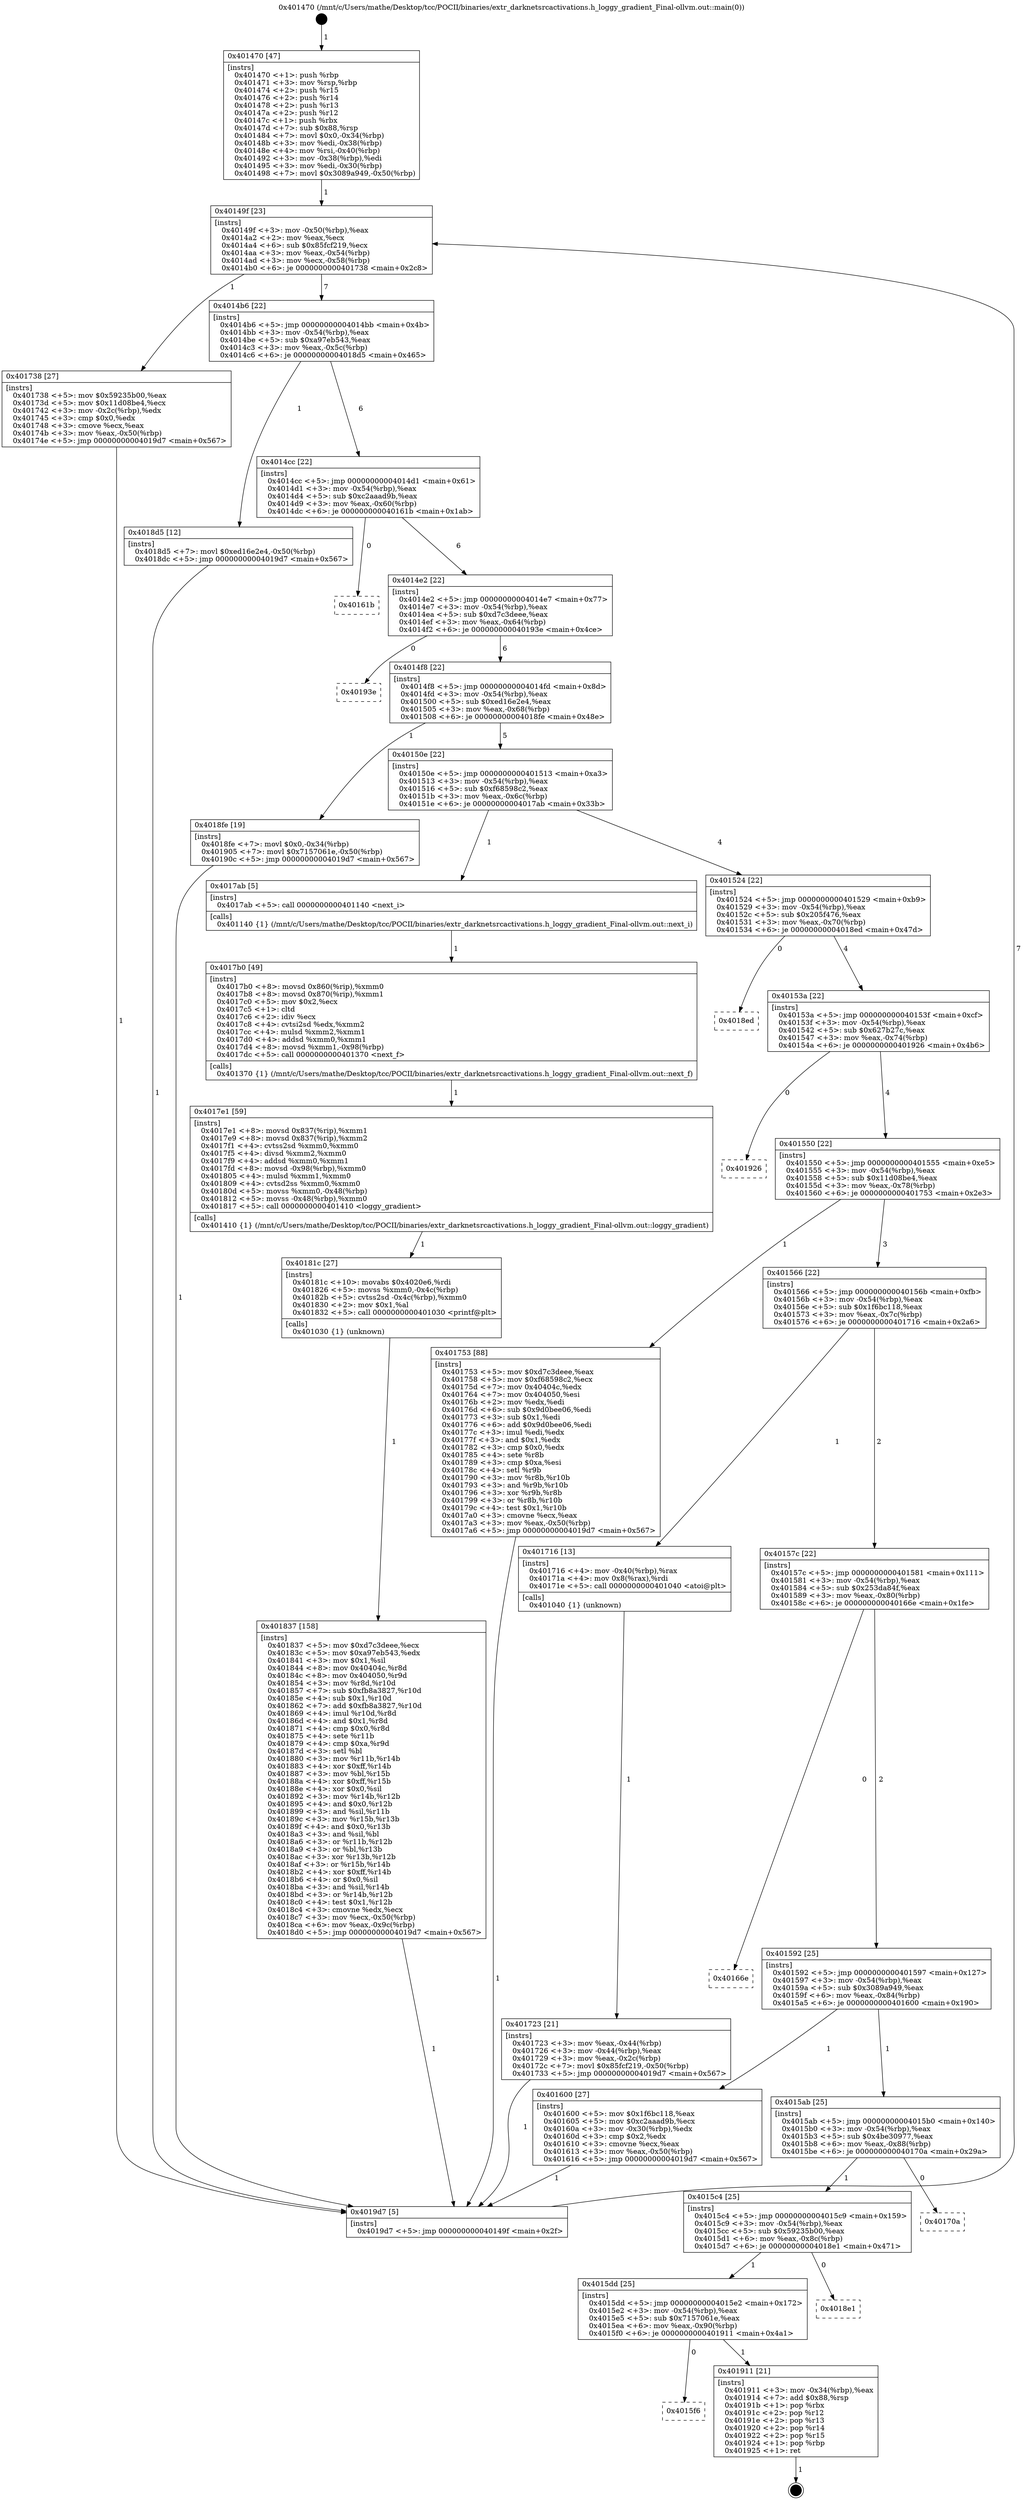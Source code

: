 digraph "0x401470" {
  label = "0x401470 (/mnt/c/Users/mathe/Desktop/tcc/POCII/binaries/extr_darknetsrcactivations.h_loggy_gradient_Final-ollvm.out::main(0))"
  labelloc = "t"
  node[shape=record]

  Entry [label="",width=0.3,height=0.3,shape=circle,fillcolor=black,style=filled]
  "0x40149f" [label="{
     0x40149f [23]\l
     | [instrs]\l
     &nbsp;&nbsp;0x40149f \<+3\>: mov -0x50(%rbp),%eax\l
     &nbsp;&nbsp;0x4014a2 \<+2\>: mov %eax,%ecx\l
     &nbsp;&nbsp;0x4014a4 \<+6\>: sub $0x85fcf219,%ecx\l
     &nbsp;&nbsp;0x4014aa \<+3\>: mov %eax,-0x54(%rbp)\l
     &nbsp;&nbsp;0x4014ad \<+3\>: mov %ecx,-0x58(%rbp)\l
     &nbsp;&nbsp;0x4014b0 \<+6\>: je 0000000000401738 \<main+0x2c8\>\l
  }"]
  "0x401738" [label="{
     0x401738 [27]\l
     | [instrs]\l
     &nbsp;&nbsp;0x401738 \<+5\>: mov $0x59235b00,%eax\l
     &nbsp;&nbsp;0x40173d \<+5\>: mov $0x11d08be4,%ecx\l
     &nbsp;&nbsp;0x401742 \<+3\>: mov -0x2c(%rbp),%edx\l
     &nbsp;&nbsp;0x401745 \<+3\>: cmp $0x0,%edx\l
     &nbsp;&nbsp;0x401748 \<+3\>: cmove %ecx,%eax\l
     &nbsp;&nbsp;0x40174b \<+3\>: mov %eax,-0x50(%rbp)\l
     &nbsp;&nbsp;0x40174e \<+5\>: jmp 00000000004019d7 \<main+0x567\>\l
  }"]
  "0x4014b6" [label="{
     0x4014b6 [22]\l
     | [instrs]\l
     &nbsp;&nbsp;0x4014b6 \<+5\>: jmp 00000000004014bb \<main+0x4b\>\l
     &nbsp;&nbsp;0x4014bb \<+3\>: mov -0x54(%rbp),%eax\l
     &nbsp;&nbsp;0x4014be \<+5\>: sub $0xa97eb543,%eax\l
     &nbsp;&nbsp;0x4014c3 \<+3\>: mov %eax,-0x5c(%rbp)\l
     &nbsp;&nbsp;0x4014c6 \<+6\>: je 00000000004018d5 \<main+0x465\>\l
  }"]
  Exit [label="",width=0.3,height=0.3,shape=circle,fillcolor=black,style=filled,peripheries=2]
  "0x4018d5" [label="{
     0x4018d5 [12]\l
     | [instrs]\l
     &nbsp;&nbsp;0x4018d5 \<+7\>: movl $0xed16e2e4,-0x50(%rbp)\l
     &nbsp;&nbsp;0x4018dc \<+5\>: jmp 00000000004019d7 \<main+0x567\>\l
  }"]
  "0x4014cc" [label="{
     0x4014cc [22]\l
     | [instrs]\l
     &nbsp;&nbsp;0x4014cc \<+5\>: jmp 00000000004014d1 \<main+0x61\>\l
     &nbsp;&nbsp;0x4014d1 \<+3\>: mov -0x54(%rbp),%eax\l
     &nbsp;&nbsp;0x4014d4 \<+5\>: sub $0xc2aaad9b,%eax\l
     &nbsp;&nbsp;0x4014d9 \<+3\>: mov %eax,-0x60(%rbp)\l
     &nbsp;&nbsp;0x4014dc \<+6\>: je 000000000040161b \<main+0x1ab\>\l
  }"]
  "0x4015f6" [label="{
     0x4015f6\l
  }", style=dashed]
  "0x40161b" [label="{
     0x40161b\l
  }", style=dashed]
  "0x4014e2" [label="{
     0x4014e2 [22]\l
     | [instrs]\l
     &nbsp;&nbsp;0x4014e2 \<+5\>: jmp 00000000004014e7 \<main+0x77\>\l
     &nbsp;&nbsp;0x4014e7 \<+3\>: mov -0x54(%rbp),%eax\l
     &nbsp;&nbsp;0x4014ea \<+5\>: sub $0xd7c3deee,%eax\l
     &nbsp;&nbsp;0x4014ef \<+3\>: mov %eax,-0x64(%rbp)\l
     &nbsp;&nbsp;0x4014f2 \<+6\>: je 000000000040193e \<main+0x4ce\>\l
  }"]
  "0x401911" [label="{
     0x401911 [21]\l
     | [instrs]\l
     &nbsp;&nbsp;0x401911 \<+3\>: mov -0x34(%rbp),%eax\l
     &nbsp;&nbsp;0x401914 \<+7\>: add $0x88,%rsp\l
     &nbsp;&nbsp;0x40191b \<+1\>: pop %rbx\l
     &nbsp;&nbsp;0x40191c \<+2\>: pop %r12\l
     &nbsp;&nbsp;0x40191e \<+2\>: pop %r13\l
     &nbsp;&nbsp;0x401920 \<+2\>: pop %r14\l
     &nbsp;&nbsp;0x401922 \<+2\>: pop %r15\l
     &nbsp;&nbsp;0x401924 \<+1\>: pop %rbp\l
     &nbsp;&nbsp;0x401925 \<+1\>: ret\l
  }"]
  "0x40193e" [label="{
     0x40193e\l
  }", style=dashed]
  "0x4014f8" [label="{
     0x4014f8 [22]\l
     | [instrs]\l
     &nbsp;&nbsp;0x4014f8 \<+5\>: jmp 00000000004014fd \<main+0x8d\>\l
     &nbsp;&nbsp;0x4014fd \<+3\>: mov -0x54(%rbp),%eax\l
     &nbsp;&nbsp;0x401500 \<+5\>: sub $0xed16e2e4,%eax\l
     &nbsp;&nbsp;0x401505 \<+3\>: mov %eax,-0x68(%rbp)\l
     &nbsp;&nbsp;0x401508 \<+6\>: je 00000000004018fe \<main+0x48e\>\l
  }"]
  "0x4015dd" [label="{
     0x4015dd [25]\l
     | [instrs]\l
     &nbsp;&nbsp;0x4015dd \<+5\>: jmp 00000000004015e2 \<main+0x172\>\l
     &nbsp;&nbsp;0x4015e2 \<+3\>: mov -0x54(%rbp),%eax\l
     &nbsp;&nbsp;0x4015e5 \<+5\>: sub $0x7157061e,%eax\l
     &nbsp;&nbsp;0x4015ea \<+6\>: mov %eax,-0x90(%rbp)\l
     &nbsp;&nbsp;0x4015f0 \<+6\>: je 0000000000401911 \<main+0x4a1\>\l
  }"]
  "0x4018fe" [label="{
     0x4018fe [19]\l
     | [instrs]\l
     &nbsp;&nbsp;0x4018fe \<+7\>: movl $0x0,-0x34(%rbp)\l
     &nbsp;&nbsp;0x401905 \<+7\>: movl $0x7157061e,-0x50(%rbp)\l
     &nbsp;&nbsp;0x40190c \<+5\>: jmp 00000000004019d7 \<main+0x567\>\l
  }"]
  "0x40150e" [label="{
     0x40150e [22]\l
     | [instrs]\l
     &nbsp;&nbsp;0x40150e \<+5\>: jmp 0000000000401513 \<main+0xa3\>\l
     &nbsp;&nbsp;0x401513 \<+3\>: mov -0x54(%rbp),%eax\l
     &nbsp;&nbsp;0x401516 \<+5\>: sub $0xf68598c2,%eax\l
     &nbsp;&nbsp;0x40151b \<+3\>: mov %eax,-0x6c(%rbp)\l
     &nbsp;&nbsp;0x40151e \<+6\>: je 00000000004017ab \<main+0x33b\>\l
  }"]
  "0x4018e1" [label="{
     0x4018e1\l
  }", style=dashed]
  "0x4017ab" [label="{
     0x4017ab [5]\l
     | [instrs]\l
     &nbsp;&nbsp;0x4017ab \<+5\>: call 0000000000401140 \<next_i\>\l
     | [calls]\l
     &nbsp;&nbsp;0x401140 \{1\} (/mnt/c/Users/mathe/Desktop/tcc/POCII/binaries/extr_darknetsrcactivations.h_loggy_gradient_Final-ollvm.out::next_i)\l
  }"]
  "0x401524" [label="{
     0x401524 [22]\l
     | [instrs]\l
     &nbsp;&nbsp;0x401524 \<+5\>: jmp 0000000000401529 \<main+0xb9\>\l
     &nbsp;&nbsp;0x401529 \<+3\>: mov -0x54(%rbp),%eax\l
     &nbsp;&nbsp;0x40152c \<+5\>: sub $0x205f476,%eax\l
     &nbsp;&nbsp;0x401531 \<+3\>: mov %eax,-0x70(%rbp)\l
     &nbsp;&nbsp;0x401534 \<+6\>: je 00000000004018ed \<main+0x47d\>\l
  }"]
  "0x4015c4" [label="{
     0x4015c4 [25]\l
     | [instrs]\l
     &nbsp;&nbsp;0x4015c4 \<+5\>: jmp 00000000004015c9 \<main+0x159\>\l
     &nbsp;&nbsp;0x4015c9 \<+3\>: mov -0x54(%rbp),%eax\l
     &nbsp;&nbsp;0x4015cc \<+5\>: sub $0x59235b00,%eax\l
     &nbsp;&nbsp;0x4015d1 \<+6\>: mov %eax,-0x8c(%rbp)\l
     &nbsp;&nbsp;0x4015d7 \<+6\>: je 00000000004018e1 \<main+0x471\>\l
  }"]
  "0x4018ed" [label="{
     0x4018ed\l
  }", style=dashed]
  "0x40153a" [label="{
     0x40153a [22]\l
     | [instrs]\l
     &nbsp;&nbsp;0x40153a \<+5\>: jmp 000000000040153f \<main+0xcf\>\l
     &nbsp;&nbsp;0x40153f \<+3\>: mov -0x54(%rbp),%eax\l
     &nbsp;&nbsp;0x401542 \<+5\>: sub $0x627b27c,%eax\l
     &nbsp;&nbsp;0x401547 \<+3\>: mov %eax,-0x74(%rbp)\l
     &nbsp;&nbsp;0x40154a \<+6\>: je 0000000000401926 \<main+0x4b6\>\l
  }"]
  "0x40170a" [label="{
     0x40170a\l
  }", style=dashed]
  "0x401926" [label="{
     0x401926\l
  }", style=dashed]
  "0x401550" [label="{
     0x401550 [22]\l
     | [instrs]\l
     &nbsp;&nbsp;0x401550 \<+5\>: jmp 0000000000401555 \<main+0xe5\>\l
     &nbsp;&nbsp;0x401555 \<+3\>: mov -0x54(%rbp),%eax\l
     &nbsp;&nbsp;0x401558 \<+5\>: sub $0x11d08be4,%eax\l
     &nbsp;&nbsp;0x40155d \<+3\>: mov %eax,-0x78(%rbp)\l
     &nbsp;&nbsp;0x401560 \<+6\>: je 0000000000401753 \<main+0x2e3\>\l
  }"]
  "0x401837" [label="{
     0x401837 [158]\l
     | [instrs]\l
     &nbsp;&nbsp;0x401837 \<+5\>: mov $0xd7c3deee,%ecx\l
     &nbsp;&nbsp;0x40183c \<+5\>: mov $0xa97eb543,%edx\l
     &nbsp;&nbsp;0x401841 \<+3\>: mov $0x1,%sil\l
     &nbsp;&nbsp;0x401844 \<+8\>: mov 0x40404c,%r8d\l
     &nbsp;&nbsp;0x40184c \<+8\>: mov 0x404050,%r9d\l
     &nbsp;&nbsp;0x401854 \<+3\>: mov %r8d,%r10d\l
     &nbsp;&nbsp;0x401857 \<+7\>: sub $0xfb8a3827,%r10d\l
     &nbsp;&nbsp;0x40185e \<+4\>: sub $0x1,%r10d\l
     &nbsp;&nbsp;0x401862 \<+7\>: add $0xfb8a3827,%r10d\l
     &nbsp;&nbsp;0x401869 \<+4\>: imul %r10d,%r8d\l
     &nbsp;&nbsp;0x40186d \<+4\>: and $0x1,%r8d\l
     &nbsp;&nbsp;0x401871 \<+4\>: cmp $0x0,%r8d\l
     &nbsp;&nbsp;0x401875 \<+4\>: sete %r11b\l
     &nbsp;&nbsp;0x401879 \<+4\>: cmp $0xa,%r9d\l
     &nbsp;&nbsp;0x40187d \<+3\>: setl %bl\l
     &nbsp;&nbsp;0x401880 \<+3\>: mov %r11b,%r14b\l
     &nbsp;&nbsp;0x401883 \<+4\>: xor $0xff,%r14b\l
     &nbsp;&nbsp;0x401887 \<+3\>: mov %bl,%r15b\l
     &nbsp;&nbsp;0x40188a \<+4\>: xor $0xff,%r15b\l
     &nbsp;&nbsp;0x40188e \<+4\>: xor $0x0,%sil\l
     &nbsp;&nbsp;0x401892 \<+3\>: mov %r14b,%r12b\l
     &nbsp;&nbsp;0x401895 \<+4\>: and $0x0,%r12b\l
     &nbsp;&nbsp;0x401899 \<+3\>: and %sil,%r11b\l
     &nbsp;&nbsp;0x40189c \<+3\>: mov %r15b,%r13b\l
     &nbsp;&nbsp;0x40189f \<+4\>: and $0x0,%r13b\l
     &nbsp;&nbsp;0x4018a3 \<+3\>: and %sil,%bl\l
     &nbsp;&nbsp;0x4018a6 \<+3\>: or %r11b,%r12b\l
     &nbsp;&nbsp;0x4018a9 \<+3\>: or %bl,%r13b\l
     &nbsp;&nbsp;0x4018ac \<+3\>: xor %r13b,%r12b\l
     &nbsp;&nbsp;0x4018af \<+3\>: or %r15b,%r14b\l
     &nbsp;&nbsp;0x4018b2 \<+4\>: xor $0xff,%r14b\l
     &nbsp;&nbsp;0x4018b6 \<+4\>: or $0x0,%sil\l
     &nbsp;&nbsp;0x4018ba \<+3\>: and %sil,%r14b\l
     &nbsp;&nbsp;0x4018bd \<+3\>: or %r14b,%r12b\l
     &nbsp;&nbsp;0x4018c0 \<+4\>: test $0x1,%r12b\l
     &nbsp;&nbsp;0x4018c4 \<+3\>: cmovne %edx,%ecx\l
     &nbsp;&nbsp;0x4018c7 \<+3\>: mov %ecx,-0x50(%rbp)\l
     &nbsp;&nbsp;0x4018ca \<+6\>: mov %eax,-0x9c(%rbp)\l
     &nbsp;&nbsp;0x4018d0 \<+5\>: jmp 00000000004019d7 \<main+0x567\>\l
  }"]
  "0x401753" [label="{
     0x401753 [88]\l
     | [instrs]\l
     &nbsp;&nbsp;0x401753 \<+5\>: mov $0xd7c3deee,%eax\l
     &nbsp;&nbsp;0x401758 \<+5\>: mov $0xf68598c2,%ecx\l
     &nbsp;&nbsp;0x40175d \<+7\>: mov 0x40404c,%edx\l
     &nbsp;&nbsp;0x401764 \<+7\>: mov 0x404050,%esi\l
     &nbsp;&nbsp;0x40176b \<+2\>: mov %edx,%edi\l
     &nbsp;&nbsp;0x40176d \<+6\>: sub $0x9d0bee06,%edi\l
     &nbsp;&nbsp;0x401773 \<+3\>: sub $0x1,%edi\l
     &nbsp;&nbsp;0x401776 \<+6\>: add $0x9d0bee06,%edi\l
     &nbsp;&nbsp;0x40177c \<+3\>: imul %edi,%edx\l
     &nbsp;&nbsp;0x40177f \<+3\>: and $0x1,%edx\l
     &nbsp;&nbsp;0x401782 \<+3\>: cmp $0x0,%edx\l
     &nbsp;&nbsp;0x401785 \<+4\>: sete %r8b\l
     &nbsp;&nbsp;0x401789 \<+3\>: cmp $0xa,%esi\l
     &nbsp;&nbsp;0x40178c \<+4\>: setl %r9b\l
     &nbsp;&nbsp;0x401790 \<+3\>: mov %r8b,%r10b\l
     &nbsp;&nbsp;0x401793 \<+3\>: and %r9b,%r10b\l
     &nbsp;&nbsp;0x401796 \<+3\>: xor %r9b,%r8b\l
     &nbsp;&nbsp;0x401799 \<+3\>: or %r8b,%r10b\l
     &nbsp;&nbsp;0x40179c \<+4\>: test $0x1,%r10b\l
     &nbsp;&nbsp;0x4017a0 \<+3\>: cmovne %ecx,%eax\l
     &nbsp;&nbsp;0x4017a3 \<+3\>: mov %eax,-0x50(%rbp)\l
     &nbsp;&nbsp;0x4017a6 \<+5\>: jmp 00000000004019d7 \<main+0x567\>\l
  }"]
  "0x401566" [label="{
     0x401566 [22]\l
     | [instrs]\l
     &nbsp;&nbsp;0x401566 \<+5\>: jmp 000000000040156b \<main+0xfb\>\l
     &nbsp;&nbsp;0x40156b \<+3\>: mov -0x54(%rbp),%eax\l
     &nbsp;&nbsp;0x40156e \<+5\>: sub $0x1f6bc118,%eax\l
     &nbsp;&nbsp;0x401573 \<+3\>: mov %eax,-0x7c(%rbp)\l
     &nbsp;&nbsp;0x401576 \<+6\>: je 0000000000401716 \<main+0x2a6\>\l
  }"]
  "0x40181c" [label="{
     0x40181c [27]\l
     | [instrs]\l
     &nbsp;&nbsp;0x40181c \<+10\>: movabs $0x4020e6,%rdi\l
     &nbsp;&nbsp;0x401826 \<+5\>: movss %xmm0,-0x4c(%rbp)\l
     &nbsp;&nbsp;0x40182b \<+5\>: cvtss2sd -0x4c(%rbp),%xmm0\l
     &nbsp;&nbsp;0x401830 \<+2\>: mov $0x1,%al\l
     &nbsp;&nbsp;0x401832 \<+5\>: call 0000000000401030 \<printf@plt\>\l
     | [calls]\l
     &nbsp;&nbsp;0x401030 \{1\} (unknown)\l
  }"]
  "0x401716" [label="{
     0x401716 [13]\l
     | [instrs]\l
     &nbsp;&nbsp;0x401716 \<+4\>: mov -0x40(%rbp),%rax\l
     &nbsp;&nbsp;0x40171a \<+4\>: mov 0x8(%rax),%rdi\l
     &nbsp;&nbsp;0x40171e \<+5\>: call 0000000000401040 \<atoi@plt\>\l
     | [calls]\l
     &nbsp;&nbsp;0x401040 \{1\} (unknown)\l
  }"]
  "0x40157c" [label="{
     0x40157c [22]\l
     | [instrs]\l
     &nbsp;&nbsp;0x40157c \<+5\>: jmp 0000000000401581 \<main+0x111\>\l
     &nbsp;&nbsp;0x401581 \<+3\>: mov -0x54(%rbp),%eax\l
     &nbsp;&nbsp;0x401584 \<+5\>: sub $0x253da84f,%eax\l
     &nbsp;&nbsp;0x401589 \<+3\>: mov %eax,-0x80(%rbp)\l
     &nbsp;&nbsp;0x40158c \<+6\>: je 000000000040166e \<main+0x1fe\>\l
  }"]
  "0x4017e1" [label="{
     0x4017e1 [59]\l
     | [instrs]\l
     &nbsp;&nbsp;0x4017e1 \<+8\>: movsd 0x837(%rip),%xmm1\l
     &nbsp;&nbsp;0x4017e9 \<+8\>: movsd 0x837(%rip),%xmm2\l
     &nbsp;&nbsp;0x4017f1 \<+4\>: cvtss2sd %xmm0,%xmm0\l
     &nbsp;&nbsp;0x4017f5 \<+4\>: divsd %xmm2,%xmm0\l
     &nbsp;&nbsp;0x4017f9 \<+4\>: addsd %xmm0,%xmm1\l
     &nbsp;&nbsp;0x4017fd \<+8\>: movsd -0x98(%rbp),%xmm0\l
     &nbsp;&nbsp;0x401805 \<+4\>: mulsd %xmm1,%xmm0\l
     &nbsp;&nbsp;0x401809 \<+4\>: cvtsd2ss %xmm0,%xmm0\l
     &nbsp;&nbsp;0x40180d \<+5\>: movss %xmm0,-0x48(%rbp)\l
     &nbsp;&nbsp;0x401812 \<+5\>: movss -0x48(%rbp),%xmm0\l
     &nbsp;&nbsp;0x401817 \<+5\>: call 0000000000401410 \<loggy_gradient\>\l
     | [calls]\l
     &nbsp;&nbsp;0x401410 \{1\} (/mnt/c/Users/mathe/Desktop/tcc/POCII/binaries/extr_darknetsrcactivations.h_loggy_gradient_Final-ollvm.out::loggy_gradient)\l
  }"]
  "0x40166e" [label="{
     0x40166e\l
  }", style=dashed]
  "0x401592" [label="{
     0x401592 [25]\l
     | [instrs]\l
     &nbsp;&nbsp;0x401592 \<+5\>: jmp 0000000000401597 \<main+0x127\>\l
     &nbsp;&nbsp;0x401597 \<+3\>: mov -0x54(%rbp),%eax\l
     &nbsp;&nbsp;0x40159a \<+5\>: sub $0x3089a949,%eax\l
     &nbsp;&nbsp;0x40159f \<+6\>: mov %eax,-0x84(%rbp)\l
     &nbsp;&nbsp;0x4015a5 \<+6\>: je 0000000000401600 \<main+0x190\>\l
  }"]
  "0x4017b0" [label="{
     0x4017b0 [49]\l
     | [instrs]\l
     &nbsp;&nbsp;0x4017b0 \<+8\>: movsd 0x860(%rip),%xmm0\l
     &nbsp;&nbsp;0x4017b8 \<+8\>: movsd 0x870(%rip),%xmm1\l
     &nbsp;&nbsp;0x4017c0 \<+5\>: mov $0x2,%ecx\l
     &nbsp;&nbsp;0x4017c5 \<+1\>: cltd\l
     &nbsp;&nbsp;0x4017c6 \<+2\>: idiv %ecx\l
     &nbsp;&nbsp;0x4017c8 \<+4\>: cvtsi2sd %edx,%xmm2\l
     &nbsp;&nbsp;0x4017cc \<+4\>: mulsd %xmm2,%xmm1\l
     &nbsp;&nbsp;0x4017d0 \<+4\>: addsd %xmm0,%xmm1\l
     &nbsp;&nbsp;0x4017d4 \<+8\>: movsd %xmm1,-0x98(%rbp)\l
     &nbsp;&nbsp;0x4017dc \<+5\>: call 0000000000401370 \<next_f\>\l
     | [calls]\l
     &nbsp;&nbsp;0x401370 \{1\} (/mnt/c/Users/mathe/Desktop/tcc/POCII/binaries/extr_darknetsrcactivations.h_loggy_gradient_Final-ollvm.out::next_f)\l
  }"]
  "0x401600" [label="{
     0x401600 [27]\l
     | [instrs]\l
     &nbsp;&nbsp;0x401600 \<+5\>: mov $0x1f6bc118,%eax\l
     &nbsp;&nbsp;0x401605 \<+5\>: mov $0xc2aaad9b,%ecx\l
     &nbsp;&nbsp;0x40160a \<+3\>: mov -0x30(%rbp),%edx\l
     &nbsp;&nbsp;0x40160d \<+3\>: cmp $0x2,%edx\l
     &nbsp;&nbsp;0x401610 \<+3\>: cmovne %ecx,%eax\l
     &nbsp;&nbsp;0x401613 \<+3\>: mov %eax,-0x50(%rbp)\l
     &nbsp;&nbsp;0x401616 \<+5\>: jmp 00000000004019d7 \<main+0x567\>\l
  }"]
  "0x4015ab" [label="{
     0x4015ab [25]\l
     | [instrs]\l
     &nbsp;&nbsp;0x4015ab \<+5\>: jmp 00000000004015b0 \<main+0x140\>\l
     &nbsp;&nbsp;0x4015b0 \<+3\>: mov -0x54(%rbp),%eax\l
     &nbsp;&nbsp;0x4015b3 \<+5\>: sub $0x4be30977,%eax\l
     &nbsp;&nbsp;0x4015b8 \<+6\>: mov %eax,-0x88(%rbp)\l
     &nbsp;&nbsp;0x4015be \<+6\>: je 000000000040170a \<main+0x29a\>\l
  }"]
  "0x4019d7" [label="{
     0x4019d7 [5]\l
     | [instrs]\l
     &nbsp;&nbsp;0x4019d7 \<+5\>: jmp 000000000040149f \<main+0x2f\>\l
  }"]
  "0x401470" [label="{
     0x401470 [47]\l
     | [instrs]\l
     &nbsp;&nbsp;0x401470 \<+1\>: push %rbp\l
     &nbsp;&nbsp;0x401471 \<+3\>: mov %rsp,%rbp\l
     &nbsp;&nbsp;0x401474 \<+2\>: push %r15\l
     &nbsp;&nbsp;0x401476 \<+2\>: push %r14\l
     &nbsp;&nbsp;0x401478 \<+2\>: push %r13\l
     &nbsp;&nbsp;0x40147a \<+2\>: push %r12\l
     &nbsp;&nbsp;0x40147c \<+1\>: push %rbx\l
     &nbsp;&nbsp;0x40147d \<+7\>: sub $0x88,%rsp\l
     &nbsp;&nbsp;0x401484 \<+7\>: movl $0x0,-0x34(%rbp)\l
     &nbsp;&nbsp;0x40148b \<+3\>: mov %edi,-0x38(%rbp)\l
     &nbsp;&nbsp;0x40148e \<+4\>: mov %rsi,-0x40(%rbp)\l
     &nbsp;&nbsp;0x401492 \<+3\>: mov -0x38(%rbp),%edi\l
     &nbsp;&nbsp;0x401495 \<+3\>: mov %edi,-0x30(%rbp)\l
     &nbsp;&nbsp;0x401498 \<+7\>: movl $0x3089a949,-0x50(%rbp)\l
  }"]
  "0x401723" [label="{
     0x401723 [21]\l
     | [instrs]\l
     &nbsp;&nbsp;0x401723 \<+3\>: mov %eax,-0x44(%rbp)\l
     &nbsp;&nbsp;0x401726 \<+3\>: mov -0x44(%rbp),%eax\l
     &nbsp;&nbsp;0x401729 \<+3\>: mov %eax,-0x2c(%rbp)\l
     &nbsp;&nbsp;0x40172c \<+7\>: movl $0x85fcf219,-0x50(%rbp)\l
     &nbsp;&nbsp;0x401733 \<+5\>: jmp 00000000004019d7 \<main+0x567\>\l
  }"]
  Entry -> "0x401470" [label=" 1"]
  "0x40149f" -> "0x401738" [label=" 1"]
  "0x40149f" -> "0x4014b6" [label=" 7"]
  "0x401911" -> Exit [label=" 1"]
  "0x4014b6" -> "0x4018d5" [label=" 1"]
  "0x4014b6" -> "0x4014cc" [label=" 6"]
  "0x4015dd" -> "0x4015f6" [label=" 0"]
  "0x4014cc" -> "0x40161b" [label=" 0"]
  "0x4014cc" -> "0x4014e2" [label=" 6"]
  "0x4015dd" -> "0x401911" [label=" 1"]
  "0x4014e2" -> "0x40193e" [label=" 0"]
  "0x4014e2" -> "0x4014f8" [label=" 6"]
  "0x4015c4" -> "0x4015dd" [label=" 1"]
  "0x4014f8" -> "0x4018fe" [label=" 1"]
  "0x4014f8" -> "0x40150e" [label=" 5"]
  "0x4015c4" -> "0x4018e1" [label=" 0"]
  "0x40150e" -> "0x4017ab" [label=" 1"]
  "0x40150e" -> "0x401524" [label=" 4"]
  "0x4015ab" -> "0x4015c4" [label=" 1"]
  "0x401524" -> "0x4018ed" [label=" 0"]
  "0x401524" -> "0x40153a" [label=" 4"]
  "0x4015ab" -> "0x40170a" [label=" 0"]
  "0x40153a" -> "0x401926" [label=" 0"]
  "0x40153a" -> "0x401550" [label=" 4"]
  "0x4018fe" -> "0x4019d7" [label=" 1"]
  "0x401550" -> "0x401753" [label=" 1"]
  "0x401550" -> "0x401566" [label=" 3"]
  "0x4018d5" -> "0x4019d7" [label=" 1"]
  "0x401566" -> "0x401716" [label=" 1"]
  "0x401566" -> "0x40157c" [label=" 2"]
  "0x401837" -> "0x4019d7" [label=" 1"]
  "0x40157c" -> "0x40166e" [label=" 0"]
  "0x40157c" -> "0x401592" [label=" 2"]
  "0x40181c" -> "0x401837" [label=" 1"]
  "0x401592" -> "0x401600" [label=" 1"]
  "0x401592" -> "0x4015ab" [label=" 1"]
  "0x401600" -> "0x4019d7" [label=" 1"]
  "0x401470" -> "0x40149f" [label=" 1"]
  "0x4019d7" -> "0x40149f" [label=" 7"]
  "0x401716" -> "0x401723" [label=" 1"]
  "0x401723" -> "0x4019d7" [label=" 1"]
  "0x401738" -> "0x4019d7" [label=" 1"]
  "0x401753" -> "0x4019d7" [label=" 1"]
  "0x4017ab" -> "0x4017b0" [label=" 1"]
  "0x4017b0" -> "0x4017e1" [label=" 1"]
  "0x4017e1" -> "0x40181c" [label=" 1"]
}
